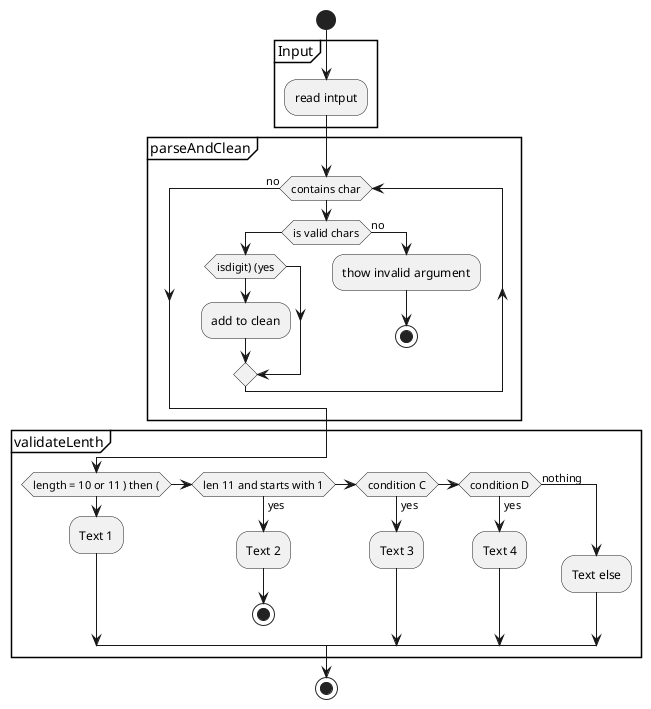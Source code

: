 @startuml
start
partition Input {
:read intput;
}
partition parseAndClean{
while (contains char)
if (is valid chars)
    if (isdigit) (yes)
        :add to clean;
    endif

else (no)
:thow invalid argument;
stop
endif
endwhile (no)
}
partition validateLenth {
if (length = 10 or 11 ) then ()
  :Text 1;
elseif (len 11 and starts with 1) then (yes)
  :Text 2;
  stop
elseif (condition C) then (yes)
  :Text 3;
elseif (condition D) then (yes)
  :Text 4;
else (nothing)
  :Text else;
endif
}
stop

@enduml